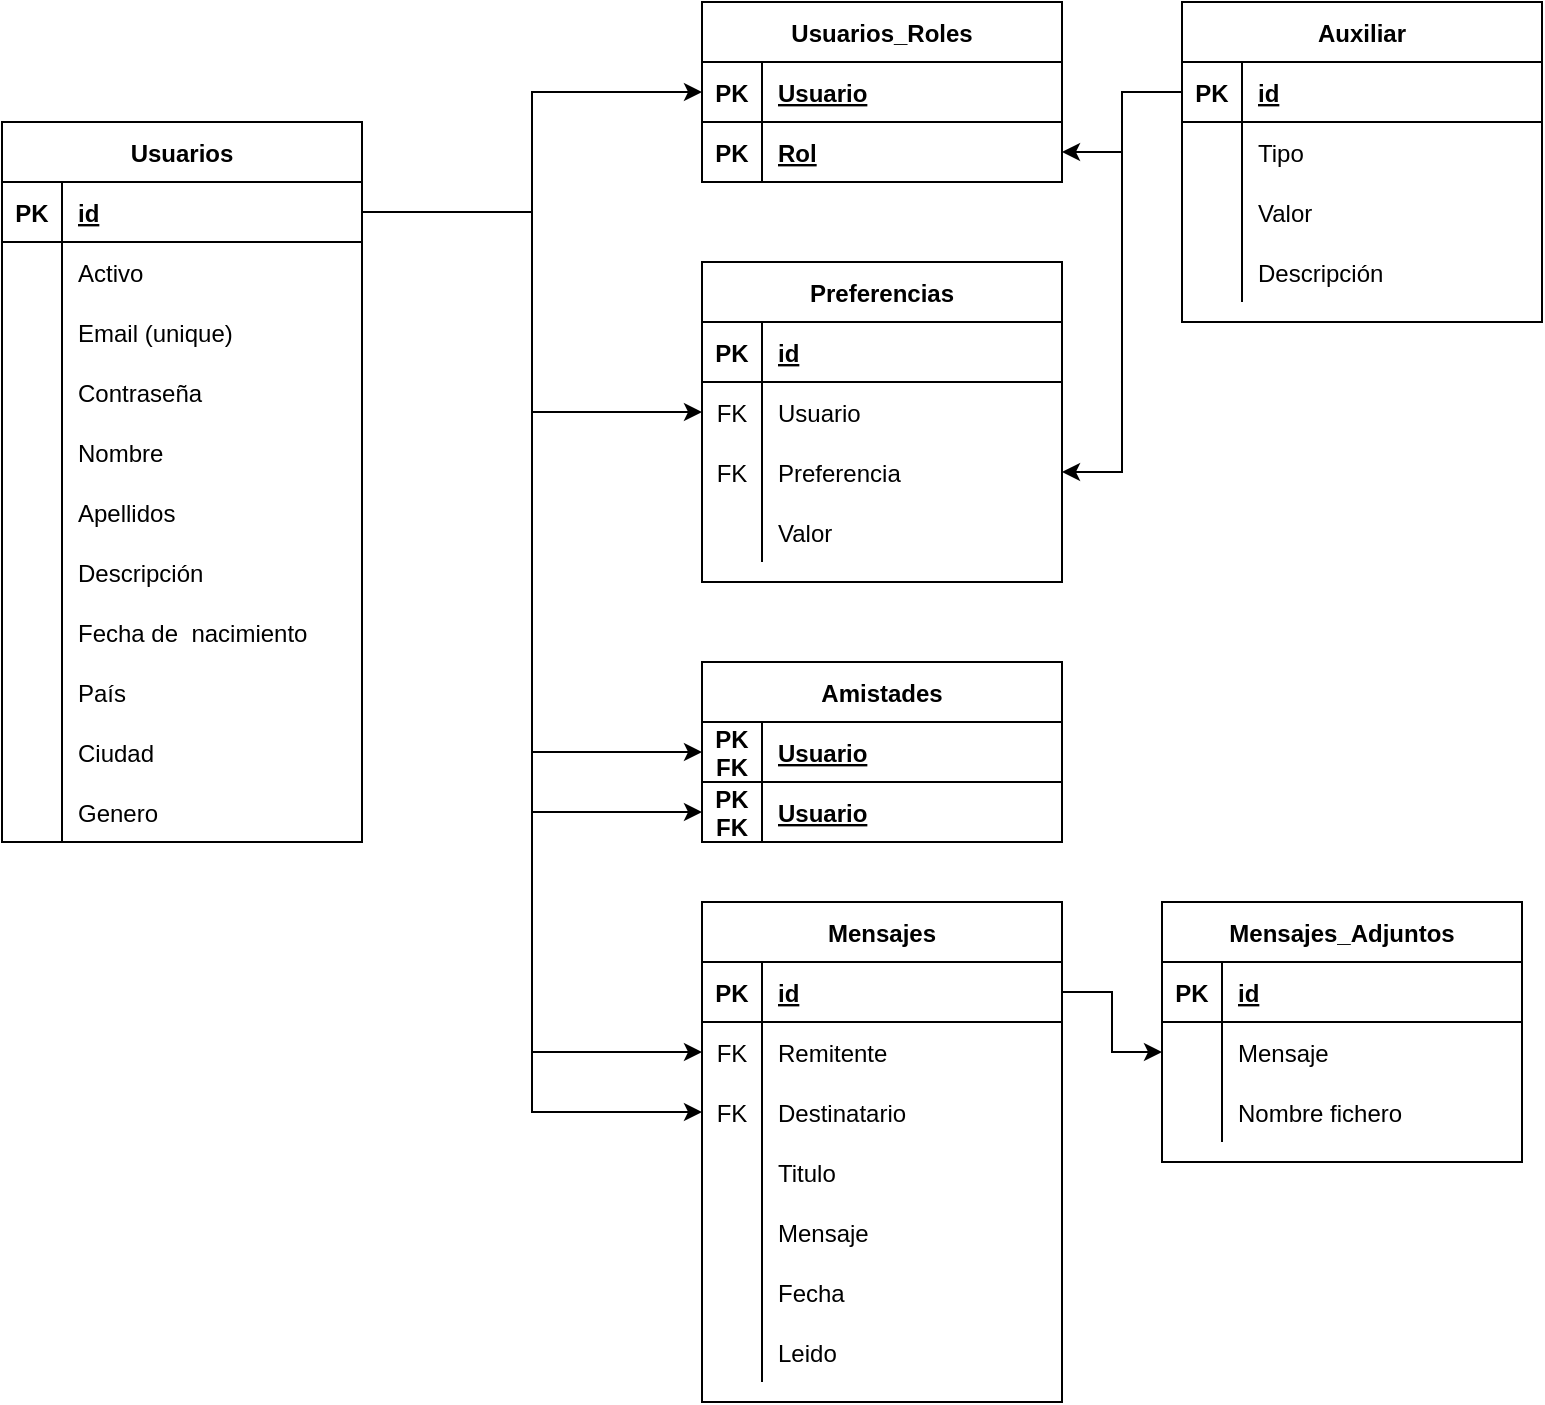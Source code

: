 <mxfile version="13.7.3" type="device"><diagram id="RgJ7K3RIN1lM9a3ID5VL" name="Página-1"><mxGraphModel dx="1062" dy="504" grid="1" gridSize="10" guides="1" tooltips="1" connect="1" arrows="1" fold="1" page="1" pageScale="1" pageWidth="827" pageHeight="1169" math="0" shadow="0"><root><mxCell id="0"/><mxCell id="1" parent="0"/><mxCell id="puCIdigtSCVM_GuTY_y6-1" value="Usuarios" style="shape=table;startSize=30;container=1;collapsible=1;childLayout=tableLayout;fixedRows=1;rowLines=0;fontStyle=1;align=center;resizeLast=1;" parent="1" vertex="1"><mxGeometry x="10" y="130" width="180" height="360" as="geometry"><mxRectangle x="330" y="140" width="80" height="30" as="alternateBounds"/></mxGeometry></mxCell><mxCell id="puCIdigtSCVM_GuTY_y6-2" value="" style="shape=partialRectangle;collapsible=0;dropTarget=0;pointerEvents=0;fillColor=none;top=0;left=0;bottom=1;right=0;points=[[0,0.5],[1,0.5]];portConstraint=eastwest;" parent="puCIdigtSCVM_GuTY_y6-1" vertex="1"><mxGeometry y="30" width="180" height="30" as="geometry"/></mxCell><mxCell id="puCIdigtSCVM_GuTY_y6-3" value="PK" style="shape=partialRectangle;connectable=0;fillColor=none;top=0;left=0;bottom=0;right=0;fontStyle=1;overflow=hidden;" parent="puCIdigtSCVM_GuTY_y6-2" vertex="1"><mxGeometry width="30" height="30" as="geometry"/></mxCell><mxCell id="puCIdigtSCVM_GuTY_y6-4" value="id" style="shape=partialRectangle;connectable=0;fillColor=none;top=0;left=0;bottom=0;right=0;align=left;spacingLeft=6;fontStyle=5;overflow=hidden;" parent="puCIdigtSCVM_GuTY_y6-2" vertex="1"><mxGeometry x="30" width="150" height="30" as="geometry"/></mxCell><mxCell id="puCIdigtSCVM_GuTY_y6-102" value="" style="shape=partialRectangle;collapsible=0;dropTarget=0;pointerEvents=0;fillColor=none;top=0;left=0;bottom=0;right=0;points=[[0,0.5],[1,0.5]];portConstraint=eastwest;" parent="puCIdigtSCVM_GuTY_y6-1" vertex="1"><mxGeometry y="60" width="180" height="30" as="geometry"/></mxCell><mxCell id="puCIdigtSCVM_GuTY_y6-103" value="" style="shape=partialRectangle;connectable=0;fillColor=none;top=0;left=0;bottom=0;right=0;editable=1;overflow=hidden;" parent="puCIdigtSCVM_GuTY_y6-102" vertex="1"><mxGeometry width="30" height="30" as="geometry"/></mxCell><mxCell id="puCIdigtSCVM_GuTY_y6-104" value="Activo" style="shape=partialRectangle;connectable=0;fillColor=none;top=0;left=0;bottom=0;right=0;align=left;spacingLeft=6;overflow=hidden;" parent="puCIdigtSCVM_GuTY_y6-102" vertex="1"><mxGeometry x="30" width="150" height="30" as="geometry"/></mxCell><mxCell id="puCIdigtSCVM_GuTY_y6-5" value="" style="shape=partialRectangle;collapsible=0;dropTarget=0;pointerEvents=0;fillColor=none;top=0;left=0;bottom=0;right=0;points=[[0,0.5],[1,0.5]];portConstraint=eastwest;" parent="puCIdigtSCVM_GuTY_y6-1" vertex="1"><mxGeometry y="90" width="180" height="30" as="geometry"/></mxCell><mxCell id="puCIdigtSCVM_GuTY_y6-6" value="" style="shape=partialRectangle;connectable=0;fillColor=none;top=0;left=0;bottom=0;right=0;editable=1;overflow=hidden;" parent="puCIdigtSCVM_GuTY_y6-5" vertex="1"><mxGeometry width="30" height="30" as="geometry"/></mxCell><mxCell id="puCIdigtSCVM_GuTY_y6-7" value="Email (unique)" style="shape=partialRectangle;connectable=0;fillColor=none;top=0;left=0;bottom=0;right=0;align=left;spacingLeft=6;overflow=hidden;" parent="puCIdigtSCVM_GuTY_y6-5" vertex="1"><mxGeometry x="30" width="150" height="30" as="geometry"/></mxCell><mxCell id="puCIdigtSCVM_GuTY_y6-118" value="" style="shape=partialRectangle;collapsible=0;dropTarget=0;pointerEvents=0;fillColor=none;top=0;left=0;bottom=0;right=0;points=[[0,0.5],[1,0.5]];portConstraint=eastwest;" parent="puCIdigtSCVM_GuTY_y6-1" vertex="1"><mxGeometry y="120" width="180" height="30" as="geometry"/></mxCell><mxCell id="puCIdigtSCVM_GuTY_y6-119" value="" style="shape=partialRectangle;connectable=0;fillColor=none;top=0;left=0;bottom=0;right=0;editable=1;overflow=hidden;" parent="puCIdigtSCVM_GuTY_y6-118" vertex="1"><mxGeometry width="30" height="30" as="geometry"/></mxCell><mxCell id="puCIdigtSCVM_GuTY_y6-120" value="Contraseña" style="shape=partialRectangle;connectable=0;fillColor=none;top=0;left=0;bottom=0;right=0;align=left;spacingLeft=6;overflow=hidden;" parent="puCIdigtSCVM_GuTY_y6-118" vertex="1"><mxGeometry x="30" width="150" height="30" as="geometry"/></mxCell><mxCell id="puCIdigtSCVM_GuTY_y6-8" value="" style="shape=partialRectangle;collapsible=0;dropTarget=0;pointerEvents=0;fillColor=none;top=0;left=0;bottom=0;right=0;points=[[0,0.5],[1,0.5]];portConstraint=eastwest;" parent="puCIdigtSCVM_GuTY_y6-1" vertex="1"><mxGeometry y="150" width="180" height="30" as="geometry"/></mxCell><mxCell id="puCIdigtSCVM_GuTY_y6-9" value="" style="shape=partialRectangle;connectable=0;fillColor=none;top=0;left=0;bottom=0;right=0;editable=1;overflow=hidden;" parent="puCIdigtSCVM_GuTY_y6-8" vertex="1"><mxGeometry width="30" height="30" as="geometry"/></mxCell><mxCell id="puCIdigtSCVM_GuTY_y6-10" value="Nombre" style="shape=partialRectangle;connectable=0;fillColor=none;top=0;left=0;bottom=0;right=0;align=left;spacingLeft=6;overflow=hidden;" parent="puCIdigtSCVM_GuTY_y6-8" vertex="1"><mxGeometry x="30" width="150" height="30" as="geometry"/></mxCell><mxCell id="puCIdigtSCVM_GuTY_y6-11" value="" style="shape=partialRectangle;collapsible=0;dropTarget=0;pointerEvents=0;fillColor=none;top=0;left=0;bottom=0;right=0;points=[[0,0.5],[1,0.5]];portConstraint=eastwest;" parent="puCIdigtSCVM_GuTY_y6-1" vertex="1"><mxGeometry y="180" width="180" height="30" as="geometry"/></mxCell><mxCell id="puCIdigtSCVM_GuTY_y6-12" value="" style="shape=partialRectangle;connectable=0;fillColor=none;top=0;left=0;bottom=0;right=0;editable=1;overflow=hidden;" parent="puCIdigtSCVM_GuTY_y6-11" vertex="1"><mxGeometry width="30" height="30" as="geometry"/></mxCell><mxCell id="puCIdigtSCVM_GuTY_y6-13" value="Apellidos" style="shape=partialRectangle;connectable=0;fillColor=none;top=0;left=0;bottom=0;right=0;align=left;spacingLeft=6;overflow=hidden;" parent="puCIdigtSCVM_GuTY_y6-11" vertex="1"><mxGeometry x="30" width="150" height="30" as="geometry"/></mxCell><mxCell id="puCIdigtSCVM_GuTY_y6-24" value="" style="shape=partialRectangle;collapsible=0;dropTarget=0;pointerEvents=0;fillColor=none;top=0;left=0;bottom=0;right=0;points=[[0,0.5],[1,0.5]];portConstraint=eastwest;" parent="puCIdigtSCVM_GuTY_y6-1" vertex="1"><mxGeometry y="210" width="180" height="30" as="geometry"/></mxCell><mxCell id="puCIdigtSCVM_GuTY_y6-25" value="" style="shape=partialRectangle;connectable=0;fillColor=none;top=0;left=0;bottom=0;right=0;editable=1;overflow=hidden;" parent="puCIdigtSCVM_GuTY_y6-24" vertex="1"><mxGeometry width="30" height="30" as="geometry"/></mxCell><mxCell id="puCIdigtSCVM_GuTY_y6-26" value="Descripción" style="shape=partialRectangle;connectable=0;fillColor=none;top=0;left=0;bottom=0;right=0;align=left;spacingLeft=6;overflow=hidden;" parent="puCIdigtSCVM_GuTY_y6-24" vertex="1"><mxGeometry x="30" width="150" height="30" as="geometry"/></mxCell><mxCell id="puCIdigtSCVM_GuTY_y6-43" value="" style="shape=partialRectangle;collapsible=0;dropTarget=0;pointerEvents=0;fillColor=none;top=0;left=0;bottom=0;right=0;points=[[0,0.5],[1,0.5]];portConstraint=eastwest;" parent="puCIdigtSCVM_GuTY_y6-1" vertex="1"><mxGeometry y="240" width="180" height="30" as="geometry"/></mxCell><mxCell id="puCIdigtSCVM_GuTY_y6-44" value="" style="shape=partialRectangle;connectable=0;fillColor=none;top=0;left=0;bottom=0;right=0;editable=1;overflow=hidden;" parent="puCIdigtSCVM_GuTY_y6-43" vertex="1"><mxGeometry width="30" height="30" as="geometry"/></mxCell><mxCell id="puCIdigtSCVM_GuTY_y6-45" value="Fecha de  nacimiento" style="shape=partialRectangle;connectable=0;fillColor=none;top=0;left=0;bottom=0;right=0;align=left;spacingLeft=6;overflow=hidden;" parent="puCIdigtSCVM_GuTY_y6-43" vertex="1"><mxGeometry x="30" width="150" height="30" as="geometry"/></mxCell><mxCell id="puCIdigtSCVM_GuTY_y6-46" value="" style="shape=partialRectangle;collapsible=0;dropTarget=0;pointerEvents=0;fillColor=none;top=0;left=0;bottom=0;right=0;points=[[0,0.5],[1,0.5]];portConstraint=eastwest;" parent="puCIdigtSCVM_GuTY_y6-1" vertex="1"><mxGeometry y="270" width="180" height="30" as="geometry"/></mxCell><mxCell id="puCIdigtSCVM_GuTY_y6-47" value="" style="shape=partialRectangle;connectable=0;fillColor=none;top=0;left=0;bottom=0;right=0;editable=1;overflow=hidden;" parent="puCIdigtSCVM_GuTY_y6-46" vertex="1"><mxGeometry width="30" height="30" as="geometry"/></mxCell><mxCell id="puCIdigtSCVM_GuTY_y6-48" value="País" style="shape=partialRectangle;connectable=0;fillColor=none;top=0;left=0;bottom=0;right=0;align=left;spacingLeft=6;overflow=hidden;" parent="puCIdigtSCVM_GuTY_y6-46" vertex="1"><mxGeometry x="30" width="150" height="30" as="geometry"/></mxCell><mxCell id="puCIdigtSCVM_GuTY_y6-49" value="" style="shape=partialRectangle;collapsible=0;dropTarget=0;pointerEvents=0;fillColor=none;top=0;left=0;bottom=0;right=0;points=[[0,0.5],[1,0.5]];portConstraint=eastwest;" parent="puCIdigtSCVM_GuTY_y6-1" vertex="1"><mxGeometry y="300" width="180" height="30" as="geometry"/></mxCell><mxCell id="puCIdigtSCVM_GuTY_y6-50" value="" style="shape=partialRectangle;connectable=0;fillColor=none;top=0;left=0;bottom=0;right=0;editable=1;overflow=hidden;" parent="puCIdigtSCVM_GuTY_y6-49" vertex="1"><mxGeometry width="30" height="30" as="geometry"/></mxCell><mxCell id="puCIdigtSCVM_GuTY_y6-51" value="Ciudad" style="shape=partialRectangle;connectable=0;fillColor=none;top=0;left=0;bottom=0;right=0;align=left;spacingLeft=6;overflow=hidden;" parent="puCIdigtSCVM_GuTY_y6-49" vertex="1"><mxGeometry x="30" width="150" height="30" as="geometry"/></mxCell><mxCell id="pJJZrEkWE5ItXnnJFo2Z-1" value="" style="shape=partialRectangle;collapsible=0;dropTarget=0;pointerEvents=0;fillColor=none;top=0;left=0;bottom=0;right=0;points=[[0,0.5],[1,0.5]];portConstraint=eastwest;" vertex="1" parent="puCIdigtSCVM_GuTY_y6-1"><mxGeometry y="330" width="180" height="30" as="geometry"/></mxCell><mxCell id="pJJZrEkWE5ItXnnJFo2Z-2" value="" style="shape=partialRectangle;connectable=0;fillColor=none;top=0;left=0;bottom=0;right=0;editable=1;overflow=hidden;" vertex="1" parent="pJJZrEkWE5ItXnnJFo2Z-1"><mxGeometry width="30" height="30" as="geometry"/></mxCell><mxCell id="pJJZrEkWE5ItXnnJFo2Z-3" value="Genero" style="shape=partialRectangle;connectable=0;fillColor=none;top=0;left=0;bottom=0;right=0;align=left;spacingLeft=6;overflow=hidden;" vertex="1" parent="pJJZrEkWE5ItXnnJFo2Z-1"><mxGeometry x="30" width="150" height="30" as="geometry"/></mxCell><mxCell id="34cEQtX9ZNoi3o0hzoHx-19" value="Usuarios_Roles" style="shape=table;startSize=30;container=1;collapsible=1;childLayout=tableLayout;fixedRows=1;rowLines=0;fontStyle=1;align=center;resizeLast=1;" parent="1" vertex="1"><mxGeometry x="360" y="70" width="180" height="90" as="geometry"/></mxCell><mxCell id="34cEQtX9ZNoi3o0hzoHx-20" value="" style="shape=partialRectangle;collapsible=0;dropTarget=0;pointerEvents=0;fillColor=none;top=0;left=0;bottom=1;right=0;points=[[0,0.5],[1,0.5]];portConstraint=eastwest;" parent="34cEQtX9ZNoi3o0hzoHx-19" vertex="1"><mxGeometry y="30" width="180" height="30" as="geometry"/></mxCell><mxCell id="34cEQtX9ZNoi3o0hzoHx-21" value="PK" style="shape=partialRectangle;connectable=0;fillColor=none;top=0;left=0;bottom=0;right=0;fontStyle=1;overflow=hidden;" parent="34cEQtX9ZNoi3o0hzoHx-20" vertex="1"><mxGeometry width="30" height="30" as="geometry"/></mxCell><mxCell id="34cEQtX9ZNoi3o0hzoHx-22" value="Usuario" style="shape=partialRectangle;connectable=0;fillColor=none;top=0;left=0;bottom=0;right=0;align=left;spacingLeft=6;fontStyle=5;overflow=hidden;" parent="34cEQtX9ZNoi3o0hzoHx-20" vertex="1"><mxGeometry x="30" width="150" height="30" as="geometry"/></mxCell><mxCell id="34cEQtX9ZNoi3o0hzoHx-32" value="" style="shape=partialRectangle;collapsible=0;dropTarget=0;pointerEvents=0;fillColor=none;top=0;left=0;bottom=1;right=0;points=[[0,0.5],[1,0.5]];portConstraint=eastwest;" parent="34cEQtX9ZNoi3o0hzoHx-19" vertex="1"><mxGeometry y="60" width="180" height="30" as="geometry"/></mxCell><mxCell id="34cEQtX9ZNoi3o0hzoHx-33" value="PK" style="shape=partialRectangle;connectable=0;fillColor=none;top=0;left=0;bottom=0;right=0;fontStyle=1;overflow=hidden;" parent="34cEQtX9ZNoi3o0hzoHx-32" vertex="1"><mxGeometry width="30" height="30" as="geometry"/></mxCell><mxCell id="34cEQtX9ZNoi3o0hzoHx-34" value="Rol" style="shape=partialRectangle;connectable=0;fillColor=none;top=0;left=0;bottom=0;right=0;align=left;spacingLeft=6;fontStyle=5;overflow=hidden;" parent="34cEQtX9ZNoi3o0hzoHx-32" vertex="1"><mxGeometry x="30" width="150" height="30" as="geometry"/></mxCell><mxCell id="puCIdigtSCVM_GuTY_y6-55" value="Preferencias" style="shape=table;startSize=30;container=1;collapsible=1;childLayout=tableLayout;fixedRows=1;rowLines=0;fontStyle=1;align=center;resizeLast=1;" parent="1" vertex="1"><mxGeometry x="360" y="200" width="180" height="160" as="geometry"/></mxCell><mxCell id="puCIdigtSCVM_GuTY_y6-56" value="" style="shape=partialRectangle;collapsible=0;dropTarget=0;pointerEvents=0;fillColor=none;top=0;left=0;bottom=1;right=0;points=[[0,0.5],[1,0.5]];portConstraint=eastwest;" parent="puCIdigtSCVM_GuTY_y6-55" vertex="1"><mxGeometry y="30" width="180" height="30" as="geometry"/></mxCell><mxCell id="puCIdigtSCVM_GuTY_y6-57" value="PK" style="shape=partialRectangle;connectable=0;fillColor=none;top=0;left=0;bottom=0;right=0;fontStyle=1;overflow=hidden;" parent="puCIdigtSCVM_GuTY_y6-56" vertex="1"><mxGeometry width="30" height="30" as="geometry"/></mxCell><mxCell id="puCIdigtSCVM_GuTY_y6-58" value="id" style="shape=partialRectangle;connectable=0;fillColor=none;top=0;left=0;bottom=0;right=0;align=left;spacingLeft=6;fontStyle=5;overflow=hidden;" parent="puCIdigtSCVM_GuTY_y6-56" vertex="1"><mxGeometry x="30" width="150" height="30" as="geometry"/></mxCell><mxCell id="puCIdigtSCVM_GuTY_y6-59" value="" style="shape=partialRectangle;collapsible=0;dropTarget=0;pointerEvents=0;fillColor=none;top=0;left=0;bottom=0;right=0;points=[[0,0.5],[1,0.5]];portConstraint=eastwest;" parent="puCIdigtSCVM_GuTY_y6-55" vertex="1"><mxGeometry y="60" width="180" height="30" as="geometry"/></mxCell><mxCell id="puCIdigtSCVM_GuTY_y6-60" value="FK" style="shape=partialRectangle;connectable=0;fillColor=none;top=0;left=0;bottom=0;right=0;editable=1;overflow=hidden;" parent="puCIdigtSCVM_GuTY_y6-59" vertex="1"><mxGeometry width="30" height="30" as="geometry"/></mxCell><mxCell id="puCIdigtSCVM_GuTY_y6-61" value="Usuario" style="shape=partialRectangle;connectable=0;fillColor=none;top=0;left=0;bottom=0;right=0;align=left;spacingLeft=6;overflow=hidden;" parent="puCIdigtSCVM_GuTY_y6-59" vertex="1"><mxGeometry x="30" width="150" height="30" as="geometry"/></mxCell><mxCell id="puCIdigtSCVM_GuTY_y6-62" value="" style="shape=partialRectangle;collapsible=0;dropTarget=0;pointerEvents=0;fillColor=none;top=0;left=0;bottom=0;right=0;points=[[0,0.5],[1,0.5]];portConstraint=eastwest;" parent="puCIdigtSCVM_GuTY_y6-55" vertex="1"><mxGeometry y="90" width="180" height="30" as="geometry"/></mxCell><mxCell id="puCIdigtSCVM_GuTY_y6-63" value="FK" style="shape=partialRectangle;connectable=0;fillColor=none;top=0;left=0;bottom=0;right=0;editable=1;overflow=hidden;" parent="puCIdigtSCVM_GuTY_y6-62" vertex="1"><mxGeometry width="30" height="30" as="geometry"/></mxCell><mxCell id="puCIdigtSCVM_GuTY_y6-64" value="Preferencia" style="shape=partialRectangle;connectable=0;fillColor=none;top=0;left=0;bottom=0;right=0;align=left;spacingLeft=6;overflow=hidden;" parent="puCIdigtSCVM_GuTY_y6-62" vertex="1"><mxGeometry x="30" width="150" height="30" as="geometry"/></mxCell><mxCell id="puCIdigtSCVM_GuTY_y6-65" value="" style="shape=partialRectangle;collapsible=0;dropTarget=0;pointerEvents=0;fillColor=none;top=0;left=0;bottom=0;right=0;points=[[0,0.5],[1,0.5]];portConstraint=eastwest;" parent="puCIdigtSCVM_GuTY_y6-55" vertex="1"><mxGeometry y="120" width="180" height="30" as="geometry"/></mxCell><mxCell id="puCIdigtSCVM_GuTY_y6-66" value="" style="shape=partialRectangle;connectable=0;fillColor=none;top=0;left=0;bottom=0;right=0;editable=1;overflow=hidden;" parent="puCIdigtSCVM_GuTY_y6-65" vertex="1"><mxGeometry width="30" height="30" as="geometry"/></mxCell><mxCell id="puCIdigtSCVM_GuTY_y6-67" value="Valor" style="shape=partialRectangle;connectable=0;fillColor=none;top=0;left=0;bottom=0;right=0;align=left;spacingLeft=6;overflow=hidden;" parent="puCIdigtSCVM_GuTY_y6-65" vertex="1"><mxGeometry x="30" width="150" height="30" as="geometry"/></mxCell><mxCell id="puCIdigtSCVM_GuTY_y6-84" value="Amistades" style="shape=table;startSize=30;container=1;collapsible=1;childLayout=tableLayout;fixedRows=1;rowLines=0;fontStyle=1;align=center;resizeLast=1;" parent="1" vertex="1"><mxGeometry x="360" y="400" width="180" height="90" as="geometry"/></mxCell><mxCell id="puCIdigtSCVM_GuTY_y6-85" value="" style="shape=partialRectangle;collapsible=0;dropTarget=0;pointerEvents=0;fillColor=none;top=0;left=0;bottom=1;right=0;points=[[0,0.5],[1,0.5]];portConstraint=eastwest;" parent="puCIdigtSCVM_GuTY_y6-84" vertex="1"><mxGeometry y="30" width="180" height="30" as="geometry"/></mxCell><mxCell id="puCIdigtSCVM_GuTY_y6-86" value="PK&#10;FK" style="shape=partialRectangle;connectable=0;fillColor=none;top=0;left=0;bottom=0;right=0;fontStyle=1;overflow=hidden;" parent="puCIdigtSCVM_GuTY_y6-85" vertex="1"><mxGeometry width="30" height="30" as="geometry"/></mxCell><mxCell id="puCIdigtSCVM_GuTY_y6-87" value="Usuario" style="shape=partialRectangle;connectable=0;fillColor=none;top=0;left=0;bottom=0;right=0;align=left;spacingLeft=6;fontStyle=5;overflow=hidden;" parent="puCIdigtSCVM_GuTY_y6-85" vertex="1"><mxGeometry x="30" width="150" height="30" as="geometry"/></mxCell><mxCell id="puCIdigtSCVM_GuTY_y6-97" value="" style="shape=partialRectangle;collapsible=0;dropTarget=0;pointerEvents=0;fillColor=none;top=0;left=0;bottom=1;right=0;points=[[0,0.5],[1,0.5]];portConstraint=eastwest;" parent="puCIdigtSCVM_GuTY_y6-84" vertex="1"><mxGeometry y="60" width="180" height="30" as="geometry"/></mxCell><mxCell id="puCIdigtSCVM_GuTY_y6-98" value="PK&#10;FK" style="shape=partialRectangle;connectable=0;fillColor=none;top=0;left=0;bottom=0;right=0;fontStyle=1;overflow=hidden;" parent="puCIdigtSCVM_GuTY_y6-97" vertex="1"><mxGeometry width="30" height="30" as="geometry"/></mxCell><mxCell id="puCIdigtSCVM_GuTY_y6-99" value="Usuario" style="shape=partialRectangle;connectable=0;fillColor=none;top=0;left=0;bottom=0;right=0;align=left;spacingLeft=6;fontStyle=5;overflow=hidden;" parent="puCIdigtSCVM_GuTY_y6-97" vertex="1"><mxGeometry x="30" width="150" height="30" as="geometry"/></mxCell><mxCell id="puCIdigtSCVM_GuTY_y6-69" value="Auxiliar" style="shape=table;startSize=30;container=1;collapsible=1;childLayout=tableLayout;fixedRows=1;rowLines=0;fontStyle=1;align=center;resizeLast=1;" parent="1" vertex="1"><mxGeometry x="600" y="70" width="180" height="160" as="geometry"/></mxCell><mxCell id="puCIdigtSCVM_GuTY_y6-70" value="" style="shape=partialRectangle;collapsible=0;dropTarget=0;pointerEvents=0;fillColor=none;top=0;left=0;bottom=1;right=0;points=[[0,0.5],[1,0.5]];portConstraint=eastwest;" parent="puCIdigtSCVM_GuTY_y6-69" vertex="1"><mxGeometry y="30" width="180" height="30" as="geometry"/></mxCell><mxCell id="puCIdigtSCVM_GuTY_y6-71" value="PK" style="shape=partialRectangle;connectable=0;fillColor=none;top=0;left=0;bottom=0;right=0;fontStyle=1;overflow=hidden;" parent="puCIdigtSCVM_GuTY_y6-70" vertex="1"><mxGeometry width="30" height="30" as="geometry"/></mxCell><mxCell id="puCIdigtSCVM_GuTY_y6-72" value="id" style="shape=partialRectangle;connectable=0;fillColor=none;top=0;left=0;bottom=0;right=0;align=left;spacingLeft=6;fontStyle=5;overflow=hidden;" parent="puCIdigtSCVM_GuTY_y6-70" vertex="1"><mxGeometry x="30" width="150" height="30" as="geometry"/></mxCell><mxCell id="puCIdigtSCVM_GuTY_y6-73" value="" style="shape=partialRectangle;collapsible=0;dropTarget=0;pointerEvents=0;fillColor=none;top=0;left=0;bottom=0;right=0;points=[[0,0.5],[1,0.5]];portConstraint=eastwest;" parent="puCIdigtSCVM_GuTY_y6-69" vertex="1"><mxGeometry y="60" width="180" height="30" as="geometry"/></mxCell><mxCell id="puCIdigtSCVM_GuTY_y6-74" value="" style="shape=partialRectangle;connectable=0;fillColor=none;top=0;left=0;bottom=0;right=0;editable=1;overflow=hidden;" parent="puCIdigtSCVM_GuTY_y6-73" vertex="1"><mxGeometry width="30" height="30" as="geometry"/></mxCell><mxCell id="puCIdigtSCVM_GuTY_y6-75" value="Tipo" style="shape=partialRectangle;connectable=0;fillColor=none;top=0;left=0;bottom=0;right=0;align=left;spacingLeft=6;overflow=hidden;" parent="puCIdigtSCVM_GuTY_y6-73" vertex="1"><mxGeometry x="30" width="150" height="30" as="geometry"/></mxCell><mxCell id="puCIdigtSCVM_GuTY_y6-76" value="" style="shape=partialRectangle;collapsible=0;dropTarget=0;pointerEvents=0;fillColor=none;top=0;left=0;bottom=0;right=0;points=[[0,0.5],[1,0.5]];portConstraint=eastwest;" parent="puCIdigtSCVM_GuTY_y6-69" vertex="1"><mxGeometry y="90" width="180" height="30" as="geometry"/></mxCell><mxCell id="puCIdigtSCVM_GuTY_y6-77" value="" style="shape=partialRectangle;connectable=0;fillColor=none;top=0;left=0;bottom=0;right=0;editable=1;overflow=hidden;" parent="puCIdigtSCVM_GuTY_y6-76" vertex="1"><mxGeometry width="30" height="30" as="geometry"/></mxCell><mxCell id="puCIdigtSCVM_GuTY_y6-78" value="Valor" style="shape=partialRectangle;connectable=0;fillColor=none;top=0;left=0;bottom=0;right=0;align=left;spacingLeft=6;overflow=hidden;" parent="puCIdigtSCVM_GuTY_y6-76" vertex="1"><mxGeometry x="30" width="150" height="30" as="geometry"/></mxCell><mxCell id="puCIdigtSCVM_GuTY_y6-79" value="" style="shape=partialRectangle;collapsible=0;dropTarget=0;pointerEvents=0;fillColor=none;top=0;left=0;bottom=0;right=0;points=[[0,0.5],[1,0.5]];portConstraint=eastwest;" parent="puCIdigtSCVM_GuTY_y6-69" vertex="1"><mxGeometry y="120" width="180" height="30" as="geometry"/></mxCell><mxCell id="puCIdigtSCVM_GuTY_y6-80" value="" style="shape=partialRectangle;connectable=0;fillColor=none;top=0;left=0;bottom=0;right=0;editable=1;overflow=hidden;" parent="puCIdigtSCVM_GuTY_y6-79" vertex="1"><mxGeometry width="30" height="30" as="geometry"/></mxCell><mxCell id="puCIdigtSCVM_GuTY_y6-81" value="Descripción" style="shape=partialRectangle;connectable=0;fillColor=none;top=0;left=0;bottom=0;right=0;align=left;spacingLeft=6;overflow=hidden;" parent="puCIdigtSCVM_GuTY_y6-79" vertex="1"><mxGeometry x="30" width="150" height="30" as="geometry"/></mxCell><mxCell id="34cEQtX9ZNoi3o0hzoHx-1" value="Mensajes" style="shape=table;startSize=30;container=1;collapsible=1;childLayout=tableLayout;fixedRows=1;rowLines=0;fontStyle=1;align=center;resizeLast=1;" parent="1" vertex="1"><mxGeometry x="360" y="520" width="180" height="250" as="geometry"/></mxCell><mxCell id="34cEQtX9ZNoi3o0hzoHx-2" value="" style="shape=partialRectangle;collapsible=0;dropTarget=0;pointerEvents=0;fillColor=none;top=0;left=0;bottom=1;right=0;points=[[0,0.5],[1,0.5]];portConstraint=eastwest;" parent="34cEQtX9ZNoi3o0hzoHx-1" vertex="1"><mxGeometry y="30" width="180" height="30" as="geometry"/></mxCell><mxCell id="34cEQtX9ZNoi3o0hzoHx-3" value="PK" style="shape=partialRectangle;connectable=0;fillColor=none;top=0;left=0;bottom=0;right=0;fontStyle=1;overflow=hidden;" parent="34cEQtX9ZNoi3o0hzoHx-2" vertex="1"><mxGeometry width="30" height="30" as="geometry"/></mxCell><mxCell id="34cEQtX9ZNoi3o0hzoHx-4" value="id" style="shape=partialRectangle;connectable=0;fillColor=none;top=0;left=0;bottom=0;right=0;align=left;spacingLeft=6;fontStyle=5;overflow=hidden;" parent="34cEQtX9ZNoi3o0hzoHx-2" vertex="1"><mxGeometry x="30" width="150" height="30" as="geometry"/></mxCell><mxCell id="34cEQtX9ZNoi3o0hzoHx-5" value="" style="shape=partialRectangle;collapsible=0;dropTarget=0;pointerEvents=0;fillColor=none;top=0;left=0;bottom=0;right=0;points=[[0,0.5],[1,0.5]];portConstraint=eastwest;" parent="34cEQtX9ZNoi3o0hzoHx-1" vertex="1"><mxGeometry y="60" width="180" height="30" as="geometry"/></mxCell><mxCell id="34cEQtX9ZNoi3o0hzoHx-6" value="FK" style="shape=partialRectangle;connectable=0;fillColor=none;top=0;left=0;bottom=0;right=0;editable=1;overflow=hidden;" parent="34cEQtX9ZNoi3o0hzoHx-5" vertex="1"><mxGeometry width="30" height="30" as="geometry"/></mxCell><mxCell id="34cEQtX9ZNoi3o0hzoHx-7" value="Remitente" style="shape=partialRectangle;connectable=0;fillColor=none;top=0;left=0;bottom=0;right=0;align=left;spacingLeft=6;overflow=hidden;" parent="34cEQtX9ZNoi3o0hzoHx-5" vertex="1"><mxGeometry x="30" width="150" height="30" as="geometry"/></mxCell><mxCell id="34cEQtX9ZNoi3o0hzoHx-8" value="" style="shape=partialRectangle;collapsible=0;dropTarget=0;pointerEvents=0;fillColor=none;top=0;left=0;bottom=0;right=0;points=[[0,0.5],[1,0.5]];portConstraint=eastwest;" parent="34cEQtX9ZNoi3o0hzoHx-1" vertex="1"><mxGeometry y="90" width="180" height="30" as="geometry"/></mxCell><mxCell id="34cEQtX9ZNoi3o0hzoHx-9" value="FK" style="shape=partialRectangle;connectable=0;fillColor=none;top=0;left=0;bottom=0;right=0;editable=1;overflow=hidden;" parent="34cEQtX9ZNoi3o0hzoHx-8" vertex="1"><mxGeometry width="30" height="30" as="geometry"/></mxCell><mxCell id="34cEQtX9ZNoi3o0hzoHx-10" value="Destinatario" style="shape=partialRectangle;connectable=0;fillColor=none;top=0;left=0;bottom=0;right=0;align=left;spacingLeft=6;overflow=hidden;" parent="34cEQtX9ZNoi3o0hzoHx-8" vertex="1"><mxGeometry x="30" width="150" height="30" as="geometry"/></mxCell><mxCell id="34cEQtX9ZNoi3o0hzoHx-11" value="" style="shape=partialRectangle;collapsible=0;dropTarget=0;pointerEvents=0;fillColor=none;top=0;left=0;bottom=0;right=0;points=[[0,0.5],[1,0.5]];portConstraint=eastwest;" parent="34cEQtX9ZNoi3o0hzoHx-1" vertex="1"><mxGeometry y="120" width="180" height="30" as="geometry"/></mxCell><mxCell id="34cEQtX9ZNoi3o0hzoHx-12" value="" style="shape=partialRectangle;connectable=0;fillColor=none;top=0;left=0;bottom=0;right=0;editable=1;overflow=hidden;" parent="34cEQtX9ZNoi3o0hzoHx-11" vertex="1"><mxGeometry width="30" height="30" as="geometry"/></mxCell><mxCell id="34cEQtX9ZNoi3o0hzoHx-13" value="Titulo" style="shape=partialRectangle;connectable=0;fillColor=none;top=0;left=0;bottom=0;right=0;align=left;spacingLeft=6;overflow=hidden;" parent="34cEQtX9ZNoi3o0hzoHx-11" vertex="1"><mxGeometry x="30" width="150" height="30" as="geometry"/></mxCell><mxCell id="34cEQtX9ZNoi3o0hzoHx-16" value="" style="shape=partialRectangle;collapsible=0;dropTarget=0;pointerEvents=0;fillColor=none;top=0;left=0;bottom=0;right=0;points=[[0,0.5],[1,0.5]];portConstraint=eastwest;" parent="34cEQtX9ZNoi3o0hzoHx-1" vertex="1"><mxGeometry y="150" width="180" height="30" as="geometry"/></mxCell><mxCell id="34cEQtX9ZNoi3o0hzoHx-17" value="" style="shape=partialRectangle;connectable=0;fillColor=none;top=0;left=0;bottom=0;right=0;editable=1;overflow=hidden;" parent="34cEQtX9ZNoi3o0hzoHx-16" vertex="1"><mxGeometry width="30" height="30" as="geometry"/></mxCell><mxCell id="34cEQtX9ZNoi3o0hzoHx-18" value="Mensaje" style="shape=partialRectangle;connectable=0;fillColor=none;top=0;left=0;bottom=0;right=0;align=left;spacingLeft=6;overflow=hidden;" parent="34cEQtX9ZNoi3o0hzoHx-16" vertex="1"><mxGeometry x="30" width="150" height="30" as="geometry"/></mxCell><mxCell id="34cEQtX9ZNoi3o0hzoHx-44" value="" style="shape=partialRectangle;collapsible=0;dropTarget=0;pointerEvents=0;fillColor=none;top=0;left=0;bottom=0;right=0;points=[[0,0.5],[1,0.5]];portConstraint=eastwest;" parent="34cEQtX9ZNoi3o0hzoHx-1" vertex="1"><mxGeometry y="180" width="180" height="30" as="geometry"/></mxCell><mxCell id="34cEQtX9ZNoi3o0hzoHx-45" value="" style="shape=partialRectangle;connectable=0;fillColor=none;top=0;left=0;bottom=0;right=0;editable=1;overflow=hidden;" parent="34cEQtX9ZNoi3o0hzoHx-44" vertex="1"><mxGeometry width="30" height="30" as="geometry"/></mxCell><mxCell id="34cEQtX9ZNoi3o0hzoHx-46" value="Fecha" style="shape=partialRectangle;connectable=0;fillColor=none;top=0;left=0;bottom=0;right=0;align=left;spacingLeft=6;overflow=hidden;" parent="34cEQtX9ZNoi3o0hzoHx-44" vertex="1"><mxGeometry x="30" width="150" height="30" as="geometry"/></mxCell><mxCell id="34cEQtX9ZNoi3o0hzoHx-47" value="" style="shape=partialRectangle;collapsible=0;dropTarget=0;pointerEvents=0;fillColor=none;top=0;left=0;bottom=0;right=0;points=[[0,0.5],[1,0.5]];portConstraint=eastwest;" parent="34cEQtX9ZNoi3o0hzoHx-1" vertex="1"><mxGeometry y="210" width="180" height="30" as="geometry"/></mxCell><mxCell id="34cEQtX9ZNoi3o0hzoHx-48" value="" style="shape=partialRectangle;connectable=0;fillColor=none;top=0;left=0;bottom=0;right=0;editable=1;overflow=hidden;" parent="34cEQtX9ZNoi3o0hzoHx-47" vertex="1"><mxGeometry width="30" height="30" as="geometry"/></mxCell><mxCell id="34cEQtX9ZNoi3o0hzoHx-49" value="Leido" style="shape=partialRectangle;connectable=0;fillColor=none;top=0;left=0;bottom=0;right=0;align=left;spacingLeft=6;overflow=hidden;" parent="34cEQtX9ZNoi3o0hzoHx-47" vertex="1"><mxGeometry x="30" width="150" height="30" as="geometry"/></mxCell><mxCell id="34cEQtX9ZNoi3o0hzoHx-35" style="edgeStyle=orthogonalEdgeStyle;rounded=0;orthogonalLoop=1;jettySize=auto;html=1;exitX=1;exitY=0.5;exitDx=0;exitDy=0;entryX=0;entryY=0.5;entryDx=0;entryDy=0;" parent="1" source="puCIdigtSCVM_GuTY_y6-2" target="34cEQtX9ZNoi3o0hzoHx-20" edge="1"><mxGeometry relative="1" as="geometry"/></mxCell><mxCell id="34cEQtX9ZNoi3o0hzoHx-36" style="edgeStyle=orthogonalEdgeStyle;rounded=0;orthogonalLoop=1;jettySize=auto;html=1;exitX=1;exitY=0.5;exitDx=0;exitDy=0;entryX=0;entryY=0.5;entryDx=0;entryDy=0;" parent="1" source="puCIdigtSCVM_GuTY_y6-2" target="puCIdigtSCVM_GuTY_y6-59" edge="1"><mxGeometry relative="1" as="geometry"/></mxCell><mxCell id="34cEQtX9ZNoi3o0hzoHx-37" style="edgeStyle=orthogonalEdgeStyle;rounded=0;orthogonalLoop=1;jettySize=auto;html=1;exitX=1;exitY=0.5;exitDx=0;exitDy=0;entryX=0;entryY=0.5;entryDx=0;entryDy=0;" parent="1" source="puCIdigtSCVM_GuTY_y6-2" target="puCIdigtSCVM_GuTY_y6-85" edge="1"><mxGeometry relative="1" as="geometry"/></mxCell><mxCell id="34cEQtX9ZNoi3o0hzoHx-38" style="edgeStyle=orthogonalEdgeStyle;rounded=0;orthogonalLoop=1;jettySize=auto;html=1;exitX=1;exitY=0.5;exitDx=0;exitDy=0;" parent="1" source="puCIdigtSCVM_GuTY_y6-2" target="puCIdigtSCVM_GuTY_y6-97" edge="1"><mxGeometry relative="1" as="geometry"/></mxCell><mxCell id="34cEQtX9ZNoi3o0hzoHx-39" style="edgeStyle=orthogonalEdgeStyle;rounded=0;orthogonalLoop=1;jettySize=auto;html=1;exitX=1;exitY=0.5;exitDx=0;exitDy=0;" parent="1" source="puCIdigtSCVM_GuTY_y6-2" target="34cEQtX9ZNoi3o0hzoHx-5" edge="1"><mxGeometry relative="1" as="geometry"/></mxCell><mxCell id="34cEQtX9ZNoi3o0hzoHx-40" style="edgeStyle=orthogonalEdgeStyle;rounded=0;orthogonalLoop=1;jettySize=auto;html=1;exitX=1;exitY=0.5;exitDx=0;exitDy=0;entryX=0;entryY=0.5;entryDx=0;entryDy=0;" parent="1" source="puCIdigtSCVM_GuTY_y6-2" target="34cEQtX9ZNoi3o0hzoHx-8" edge="1"><mxGeometry relative="1" as="geometry"/></mxCell><mxCell id="34cEQtX9ZNoi3o0hzoHx-63" style="edgeStyle=orthogonalEdgeStyle;rounded=0;orthogonalLoop=1;jettySize=auto;html=1;exitX=0;exitY=0.5;exitDx=0;exitDy=0;entryX=1;entryY=0.5;entryDx=0;entryDy=0;" parent="1" source="puCIdigtSCVM_GuTY_y6-70" target="34cEQtX9ZNoi3o0hzoHx-32" edge="1"><mxGeometry relative="1" as="geometry"/></mxCell><mxCell id="34cEQtX9ZNoi3o0hzoHx-64" style="edgeStyle=orthogonalEdgeStyle;rounded=0;orthogonalLoop=1;jettySize=auto;html=1;exitX=0;exitY=0.5;exitDx=0;exitDy=0;entryX=1;entryY=0.5;entryDx=0;entryDy=0;" parent="1" source="puCIdigtSCVM_GuTY_y6-70" target="puCIdigtSCVM_GuTY_y6-62" edge="1"><mxGeometry relative="1" as="geometry"/></mxCell><mxCell id="34cEQtX9ZNoi3o0hzoHx-65" style="edgeStyle=orthogonalEdgeStyle;rounded=0;orthogonalLoop=1;jettySize=auto;html=1;exitX=1;exitY=0.5;exitDx=0;exitDy=0;entryX=0;entryY=0.5;entryDx=0;entryDy=0;" parent="1" source="34cEQtX9ZNoi3o0hzoHx-2" target="34cEQtX9ZNoi3o0hzoHx-54" edge="1"><mxGeometry relative="1" as="geometry"/></mxCell><mxCell id="34cEQtX9ZNoi3o0hzoHx-50" value="Mensajes_Adjuntos" style="shape=table;startSize=30;container=1;collapsible=1;childLayout=tableLayout;fixedRows=1;rowLines=0;fontStyle=1;align=center;resizeLast=1;" parent="1" vertex="1"><mxGeometry x="590" y="520" width="180" height="130" as="geometry"/></mxCell><mxCell id="34cEQtX9ZNoi3o0hzoHx-51" value="" style="shape=partialRectangle;collapsible=0;dropTarget=0;pointerEvents=0;fillColor=none;top=0;left=0;bottom=1;right=0;points=[[0,0.5],[1,0.5]];portConstraint=eastwest;" parent="34cEQtX9ZNoi3o0hzoHx-50" vertex="1"><mxGeometry y="30" width="180" height="30" as="geometry"/></mxCell><mxCell id="34cEQtX9ZNoi3o0hzoHx-52" value="PK" style="shape=partialRectangle;connectable=0;fillColor=none;top=0;left=0;bottom=0;right=0;fontStyle=1;overflow=hidden;" parent="34cEQtX9ZNoi3o0hzoHx-51" vertex="1"><mxGeometry width="30" height="30" as="geometry"/></mxCell><mxCell id="34cEQtX9ZNoi3o0hzoHx-53" value="id" style="shape=partialRectangle;connectable=0;fillColor=none;top=0;left=0;bottom=0;right=0;align=left;spacingLeft=6;fontStyle=5;overflow=hidden;" parent="34cEQtX9ZNoi3o0hzoHx-51" vertex="1"><mxGeometry x="30" width="150" height="30" as="geometry"/></mxCell><mxCell id="34cEQtX9ZNoi3o0hzoHx-54" value="" style="shape=partialRectangle;collapsible=0;dropTarget=0;pointerEvents=0;fillColor=none;top=0;left=0;bottom=0;right=0;points=[[0,0.5],[1,0.5]];portConstraint=eastwest;" parent="34cEQtX9ZNoi3o0hzoHx-50" vertex="1"><mxGeometry y="60" width="180" height="30" as="geometry"/></mxCell><mxCell id="34cEQtX9ZNoi3o0hzoHx-55" value="" style="shape=partialRectangle;connectable=0;fillColor=none;top=0;left=0;bottom=0;right=0;editable=1;overflow=hidden;" parent="34cEQtX9ZNoi3o0hzoHx-54" vertex="1"><mxGeometry width="30" height="30" as="geometry"/></mxCell><mxCell id="34cEQtX9ZNoi3o0hzoHx-56" value="Mensaje" style="shape=partialRectangle;connectable=0;fillColor=none;top=0;left=0;bottom=0;right=0;align=left;spacingLeft=6;overflow=hidden;" parent="34cEQtX9ZNoi3o0hzoHx-54" vertex="1"><mxGeometry x="30" width="150" height="30" as="geometry"/></mxCell><mxCell id="34cEQtX9ZNoi3o0hzoHx-57" value="" style="shape=partialRectangle;collapsible=0;dropTarget=0;pointerEvents=0;fillColor=none;top=0;left=0;bottom=0;right=0;points=[[0,0.5],[1,0.5]];portConstraint=eastwest;" parent="34cEQtX9ZNoi3o0hzoHx-50" vertex="1"><mxGeometry y="90" width="180" height="30" as="geometry"/></mxCell><mxCell id="34cEQtX9ZNoi3o0hzoHx-58" value="" style="shape=partialRectangle;connectable=0;fillColor=none;top=0;left=0;bottom=0;right=0;editable=1;overflow=hidden;" parent="34cEQtX9ZNoi3o0hzoHx-57" vertex="1"><mxGeometry width="30" height="30" as="geometry"/></mxCell><mxCell id="34cEQtX9ZNoi3o0hzoHx-59" value="Nombre fichero" style="shape=partialRectangle;connectable=0;fillColor=none;top=0;left=0;bottom=0;right=0;align=left;spacingLeft=6;overflow=hidden;" parent="34cEQtX9ZNoi3o0hzoHx-57" vertex="1"><mxGeometry x="30" width="150" height="30" as="geometry"/></mxCell></root></mxGraphModel></diagram></mxfile>